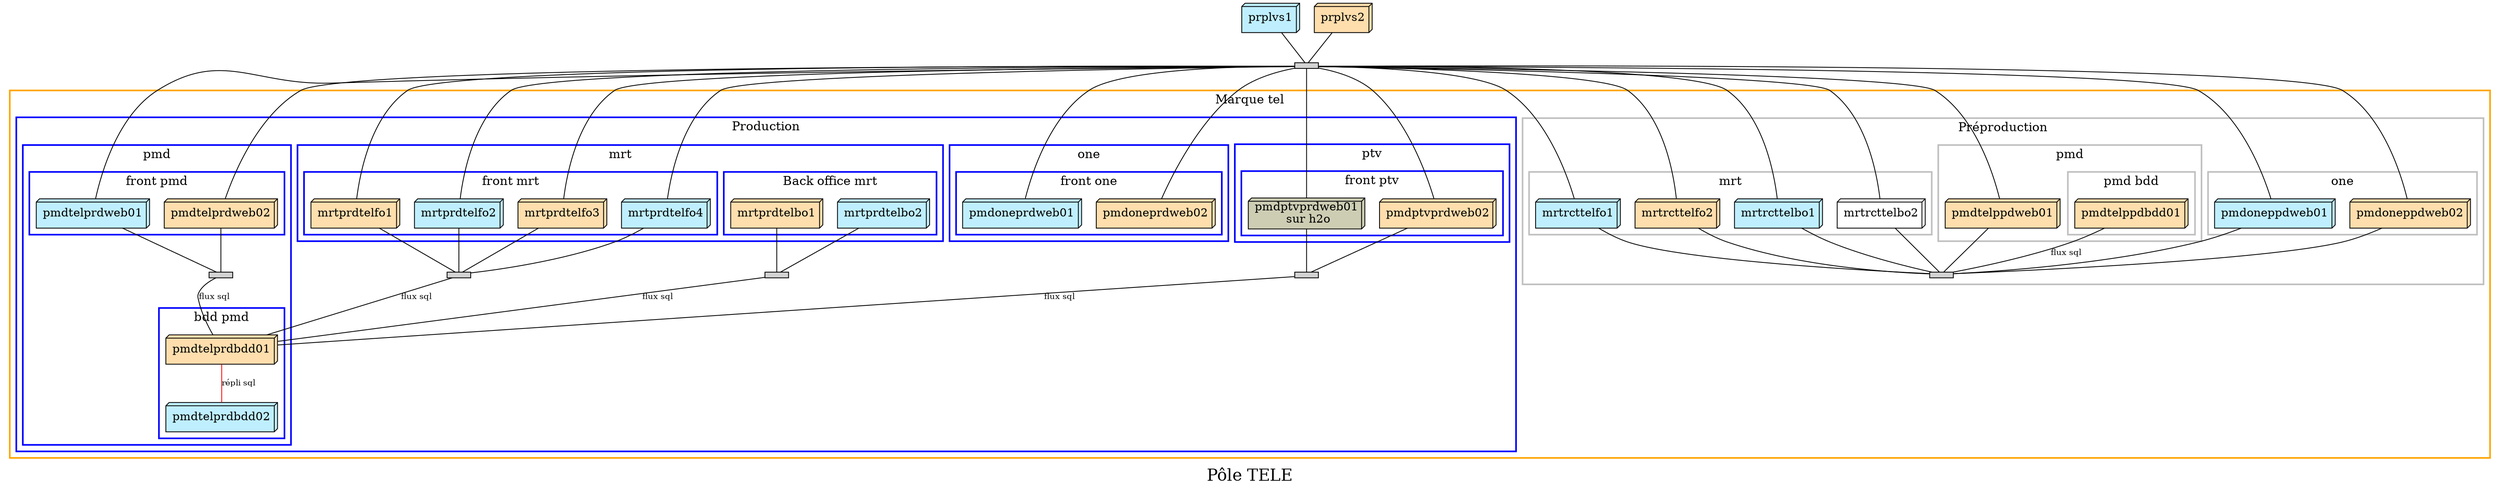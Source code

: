 digraph G {
    style=bold;
    label="Pôle TELE"
    fontsize = 20
    labelfloat = True

    # impair : CT : lightblue1
    # pair : EK : navajowhite1
    # h20 : lightyellow3

    "connect0000" [shape=rectangle,style=filled,label="",height=.1,width=.4] ;
    prplvs1 [shape = box3d, style=filled, fillcolor="lightblue1" ]
    prplvs2 [shape = box3d, style=filled, fillcolor="navajowhite1" ]
    prplvs1 -> "connect0000" [dir=none, shape=rectangle,style=filled,label="",height=.1,width=.4] ;
    prplvs2 -> "connect0000" [dir=none, shape=rectangle,style=filled,label="",height=.1,width=.4] ;
    connect0000 -> pmdtelprdweb01 [ dir=none, weight=1 ] ;
    connect0000 -> pmdtelprdweb02 [ dir=none, weight=1 ] ;

    connect0000 -> mrtprdtelfo1 [ dir=none, weight=1 ] ;
    connect0000 -> mrtprdtelfo2 [ dir=none, weight=1 ] ;
    connect0000 -> mrtprdtelfo3 [ dir=none, weight=1 ] ;
    connect0000 -> mrtprdtelfo4 [ dir=none, weight=1 ] ;

    connect0000 -> mrtrcttelfo1 [ dir=none, weight=1 ] ;
    connect0000 -> mrtrcttelfo2 [ dir=none, weight=1 ] ;
    connect0000 -> mrtrcttelbo1 [ dir=none, weight=1 ] ;
    connect0000 -> mrtrcttelbo2 [ dir=none, weight=1 ] ;

    connect0000 -> pmdoneprdweb01 [ dir=none, weight=1 ] ;
    connect0000 -> pmdoneprdweb02 [ dir=none, weight=1 ] ;

    connect0000 -> pmdtelppdweb01 [ dir=none, weight=1 ] ;

    connect0000 -> pmdoneppdweb01 [ dir=none, weight=1 ] ;
    connect0000 -> pmdoneppdweb02 [ dir=none, weight=1 ] ;

    connect0000 -> pmdptvprdweb01 [ dir=none, weight=1 ] ;
    connect0000 -> pmdptvprdweb02 [ dir=none, weight=1 ] ;

    subgraph cluster_tel {
        label = "Marque tel";
        color = orange;
        fontsize = 15
        
        subgraph cluster_tel_prod {
            label = "Production";
            color = blue;

            "connect0002" [shape=rectangle,style=filled,label="",height=.1,width=.4] ;
            mrtprdtelfo1  -> "connect0002" [ dir=none, weight=1 ] ;
            mrtprdtelfo2  -> "connect0002" [ dir=none, weight=1 ] ;
            mrtprdtelfo3  -> "connect0002" [ dir=none, weight=1 ] ;
            mrtprdtelfo4  -> "connect0002" [ dir=none, weight=1 ] ;
            "connect0002" -> pmdtelprdbdd01 [ dir=none, fontsize = 10, label = "flux sql" ]

            connect0003 [shape=rectangle,style=filled,label="",height=.1,width=.4] ;
            mrtprdtelbo1 -> "connect0003" [ dir=none, weight=1 ] ;
            mrtprdtelbo2 -> "connect0003" [ dir=none, weight=1 ] ;
            connect0003 -> pmdtelprdbdd01 [ dir=none, fontsize = 10, label = "flux sql" ]

            connect0005 [shape=rectangle,style=filled,label="",height=.1,width=.4] ;
            pmdptvprdweb01 -> "connect0005" [ dir=none, weight=1 ] ;
            pmdptvprdweb02 -> "connect0005" [ dir=none, weight=1 ] ;
            connect0005 -> pmdtelprdbdd01 [ dir=none, fontsize = 10, label = "flux sql" ]

            subgraph cluster_tel_pmd_prod {
                label = "pmd";
                color = blue;

                "connect0001" [shape=rectangle,style=filled,label="",height=.1,width=.4] ;
                pmdtelprdweb01  -> "connect0001" [ dir=none, weight=1 ] ;
                pmdtelprdweb02  -> "connect0001" [ dir=none, weight=1 ] ;
                "connect0001" -> pmdtelprdbdd01 [ dir=none, fontsize = 10, label = "flux sql" ]
                pmdtelprdbdd01 -> pmdtelprdbdd02 [ dir=none, fontsize = 10, color=red, label = "répli sql" ]

                subgraph cluster_tel_pmd_prod_fr {
                    label = "front pmd";
                    pmdtelprdweb01 [ shape = box3d, style=filled, fillcolor="lightblue1" ] 
                    pmdtelprdweb02 [ shape = box3d, style=filled, fillcolor="navajowhite1" ]
                 }

                subgraph cluster_tel_prod_pmd_bdd {
                    label = "bdd pmd";
                    pmdtelprdbdd01 [ shape = box3d, style=filled, fillcolor="navajowhite1" ]
                    pmdtelprdbdd02 [ shape = box3d, style=filled, fillcolor="lightblue1" ]
                }
            }


            subgraph cluster_tel_mrt_prod {
                label = "mrt";
                
                subgraph cluster_tel_mrt_prod_fr {
                    label = "front mrt";
                    mrtprdtelfo1 [ shape = box3d, style=filled, fillcolor="navajowhite1" ] ;
                    mrtprdtelfo2 [ shape = box3d, style=filled, fillcolor="lightblue1" ] ;
                    mrtprdtelfo3 [ shape = box3d, style=filled, fillcolor="navajowhite1" ] ;
                    mrtprdtelfo4 [ shape = box3d, style=filled, fillcolor="lightblue1" ] ;
                }

                subgraph cluster_tel_mrt_prod_bo {
                    label = "Back office mrt";
                    mrtprdtelbo1 [ shape = box3d, style=filled, fillcolor="navajowhite1" ] 
                    mrtprdtelbo2 [ shape = box3d, style=filled, fillcolor="lightblue1" ]
                }
            }

            subgraph cluster_tel_one_prod {
                label = "one";
                
                subgraph cluster_tel_one_fr {
                    label = "front one";
                    pmdoneprdweb01 [ shape = box3d, style=filled, fillcolor="lightblue1" ] 
                    pmdoneprdweb02 [ shape = box3d, style=filled, fillcolor="navajowhite1" ]
                }
            }
            subgraph cluster_tel_ptv_prod {
                label = "ptv";
                
                subgraph cluster_tel_ptv_fr {
                    label = "front ptv";
                    # sur h2op051
                    pmdptvprdweb01 [ shape = box3d, style=filled, fillcolor="lightyellow3", label="pmdptvprdweb01\n sur h2o" ] 
                    pmdptvprdweb02 [ shape = box3d, style=filled, fillcolor="navajowhite1" ]
                }
            }
        }


         subgraph cluster_tel_preprod {
            label = "Préproduction";
            color = grey;

            "connect0004" [shape=rectangle,style=filled,label="",height=.1,width=.4] ;
            pmdtelppdweb01  -> "connect0004" [ dir=none, weight=1 ] ;
            mrtrcttelfo1  -> "connect0004" [ dir=none, weight=1 ] ;
            mrtrcttelfo2  -> "connect0004" [ dir=none, weight=1 ] ;
            mrtrcttelbo1  -> "connect0004" [ dir=none, weight=1 ] ;
            mrtrcttelbo2  -> "connect0004" [ dir=none, weight=1 ] ;
            pmdoneppdweb01  -> "connect0004" [ dir=none, weight=1 ] ;
            pmdoneppdweb02  -> "connect0004" [ dir=none, weight=1 ] ;
            "connect0004" -> pmdtelppdbdd01 [ dir=none, fontsize = 10, label = "flux sql" ]

            subgraph cluster_tel_pmd_preprod {
                label = "pmd";
                color = grey;
                pmdtelppdweb01 [ shape = box3d, style=filled, fillcolor="navajowhite1" ];
                subgraph cluster_tel_pmd_preprod_bdd {
                    label = "pmd bdd";
                    color = grey;
                    pmdtelppdbdd01 [ shape = box3d, style=filled, fillcolor="navajowhite1" ];
                }
            }
         
            subgraph cluster_tel_mrt_preprod {
                label = "mrt";
                color = grey;
                mrtrcttelfo1 [ shape = box3d, style=filled, fillcolor="lightblue1" ];
                mrtrcttelfo2 [ shape = box3d, style=filled, fillcolor="navajowhite1" ];
                mrtrcttelbo1 [ shape = box3d, style=filled, fillcolor="lightblue1" ];
                # ??? ckoa
                mrtrcttelbo2 [ shape = box3d ];
            }
            subgraph cluster_tel_one_preprod {
                label = "one";
                color = grey;
                pmdoneppdweb01 [ shape = box3d, style=filled, fillcolor="lightblue1" ];
                pmdoneppdweb02 [ shape = box3d, style=filled, fillcolor="navajowhite1" ];
            }
        }
    }
}
